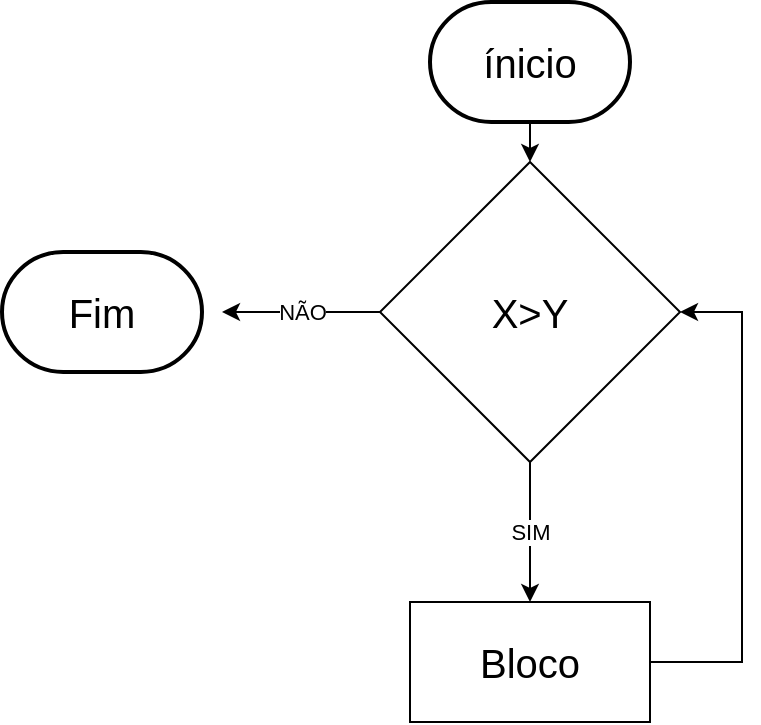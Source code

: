 <mxfile version="24.0.1" type="device">
  <diagram name="Página-1" id="vxy4y03Hu3a6biwGhC_E">
    <mxGraphModel dx="1050" dy="565" grid="1" gridSize="10" guides="1" tooltips="1" connect="1" arrows="1" fold="1" page="1" pageScale="1" pageWidth="827" pageHeight="1169" math="0" shadow="0">
      <root>
        <mxCell id="0" />
        <mxCell id="1" parent="0" />
        <mxCell id="cm8_BucixLacXURcW6G1-2" value="&lt;font style=&quot;font-size: 20px;&quot;&gt;X&amp;gt;Y&lt;/font&gt;" style="rhombus;whiteSpace=wrap;html=1;" vertex="1" parent="1">
          <mxGeometry x="339" y="150" width="150" height="150" as="geometry" />
        </mxCell>
        <mxCell id="cm8_BucixLacXURcW6G1-4" value="&lt;font style=&quot;font-size: 20px;&quot;&gt;Bloco&lt;/font&gt;" style="rounded=0;whiteSpace=wrap;html=1;" vertex="1" parent="1">
          <mxGeometry x="354" y="370" width="120" height="60" as="geometry" />
        </mxCell>
        <mxCell id="cm8_BucixLacXURcW6G1-5" value="" style="endArrow=classic;html=1;rounded=0;entryX=1;entryY=0.5;entryDx=0;entryDy=0;exitX=1;exitY=0.5;exitDx=0;exitDy=0;" edge="1" parent="1" source="cm8_BucixLacXURcW6G1-4" target="cm8_BucixLacXURcW6G1-2">
          <mxGeometry width="50" height="50" relative="1" as="geometry">
            <mxPoint x="390" y="310" as="sourcePoint" />
            <mxPoint x="440" y="260" as="targetPoint" />
            <Array as="points">
              <mxPoint x="520" y="400" />
              <mxPoint x="520" y="225" />
            </Array>
          </mxGeometry>
        </mxCell>
        <mxCell id="cm8_BucixLacXURcW6G1-6" value="&lt;font style=&quot;font-size: 20px;&quot;&gt;ínicio&lt;/font&gt;" style="strokeWidth=2;html=1;shape=mxgraph.flowchart.terminator;whiteSpace=wrap;" vertex="1" parent="1">
          <mxGeometry x="364" y="70" width="100" height="60" as="geometry" />
        </mxCell>
        <mxCell id="cm8_BucixLacXURcW6G1-7" value="" style="endArrow=classic;html=1;rounded=0;exitX=0.5;exitY=1;exitDx=0;exitDy=0;exitPerimeter=0;entryX=0.5;entryY=0;entryDx=0;entryDy=0;" edge="1" parent="1" source="cm8_BucixLacXURcW6G1-6" target="cm8_BucixLacXURcW6G1-2">
          <mxGeometry width="50" height="50" relative="1" as="geometry">
            <mxPoint x="390" y="300" as="sourcePoint" />
            <mxPoint x="440" y="250" as="targetPoint" />
          </mxGeometry>
        </mxCell>
        <mxCell id="cm8_BucixLacXURcW6G1-11" value="" style="endArrow=classic;html=1;rounded=0;exitX=0.5;exitY=1;exitDx=0;exitDy=0;entryX=0.5;entryY=0;entryDx=0;entryDy=0;" edge="1" parent="1" source="cm8_BucixLacXURcW6G1-2" target="cm8_BucixLacXURcW6G1-4">
          <mxGeometry relative="1" as="geometry">
            <mxPoint x="360" y="280" as="sourcePoint" />
            <mxPoint x="400" y="360" as="targetPoint" />
          </mxGeometry>
        </mxCell>
        <mxCell id="cm8_BucixLacXURcW6G1-12" value="SIM" style="edgeLabel;resizable=0;html=1;;align=center;verticalAlign=middle;" connectable="0" vertex="1" parent="cm8_BucixLacXURcW6G1-11">
          <mxGeometry relative="1" as="geometry" />
        </mxCell>
        <mxCell id="cm8_BucixLacXURcW6G1-13" value="" style="endArrow=classic;html=1;rounded=0;exitX=0;exitY=0.5;exitDx=0;exitDy=0;" edge="1" parent="1" source="cm8_BucixLacXURcW6G1-2">
          <mxGeometry relative="1" as="geometry">
            <mxPoint x="360" y="280" as="sourcePoint" />
            <mxPoint x="260" y="225" as="targetPoint" />
          </mxGeometry>
        </mxCell>
        <mxCell id="cm8_BucixLacXURcW6G1-14" value="NÃO" style="edgeLabel;resizable=0;html=1;;align=center;verticalAlign=middle;" connectable="0" vertex="1" parent="cm8_BucixLacXURcW6G1-13">
          <mxGeometry relative="1" as="geometry" />
        </mxCell>
        <mxCell id="cm8_BucixLacXURcW6G1-16" value="&lt;span style=&quot;font-size: 20px;&quot;&gt;Fim&lt;/span&gt;" style="strokeWidth=2;html=1;shape=mxgraph.flowchart.terminator;whiteSpace=wrap;" vertex="1" parent="1">
          <mxGeometry x="150" y="195" width="100" height="60" as="geometry" />
        </mxCell>
      </root>
    </mxGraphModel>
  </diagram>
</mxfile>
